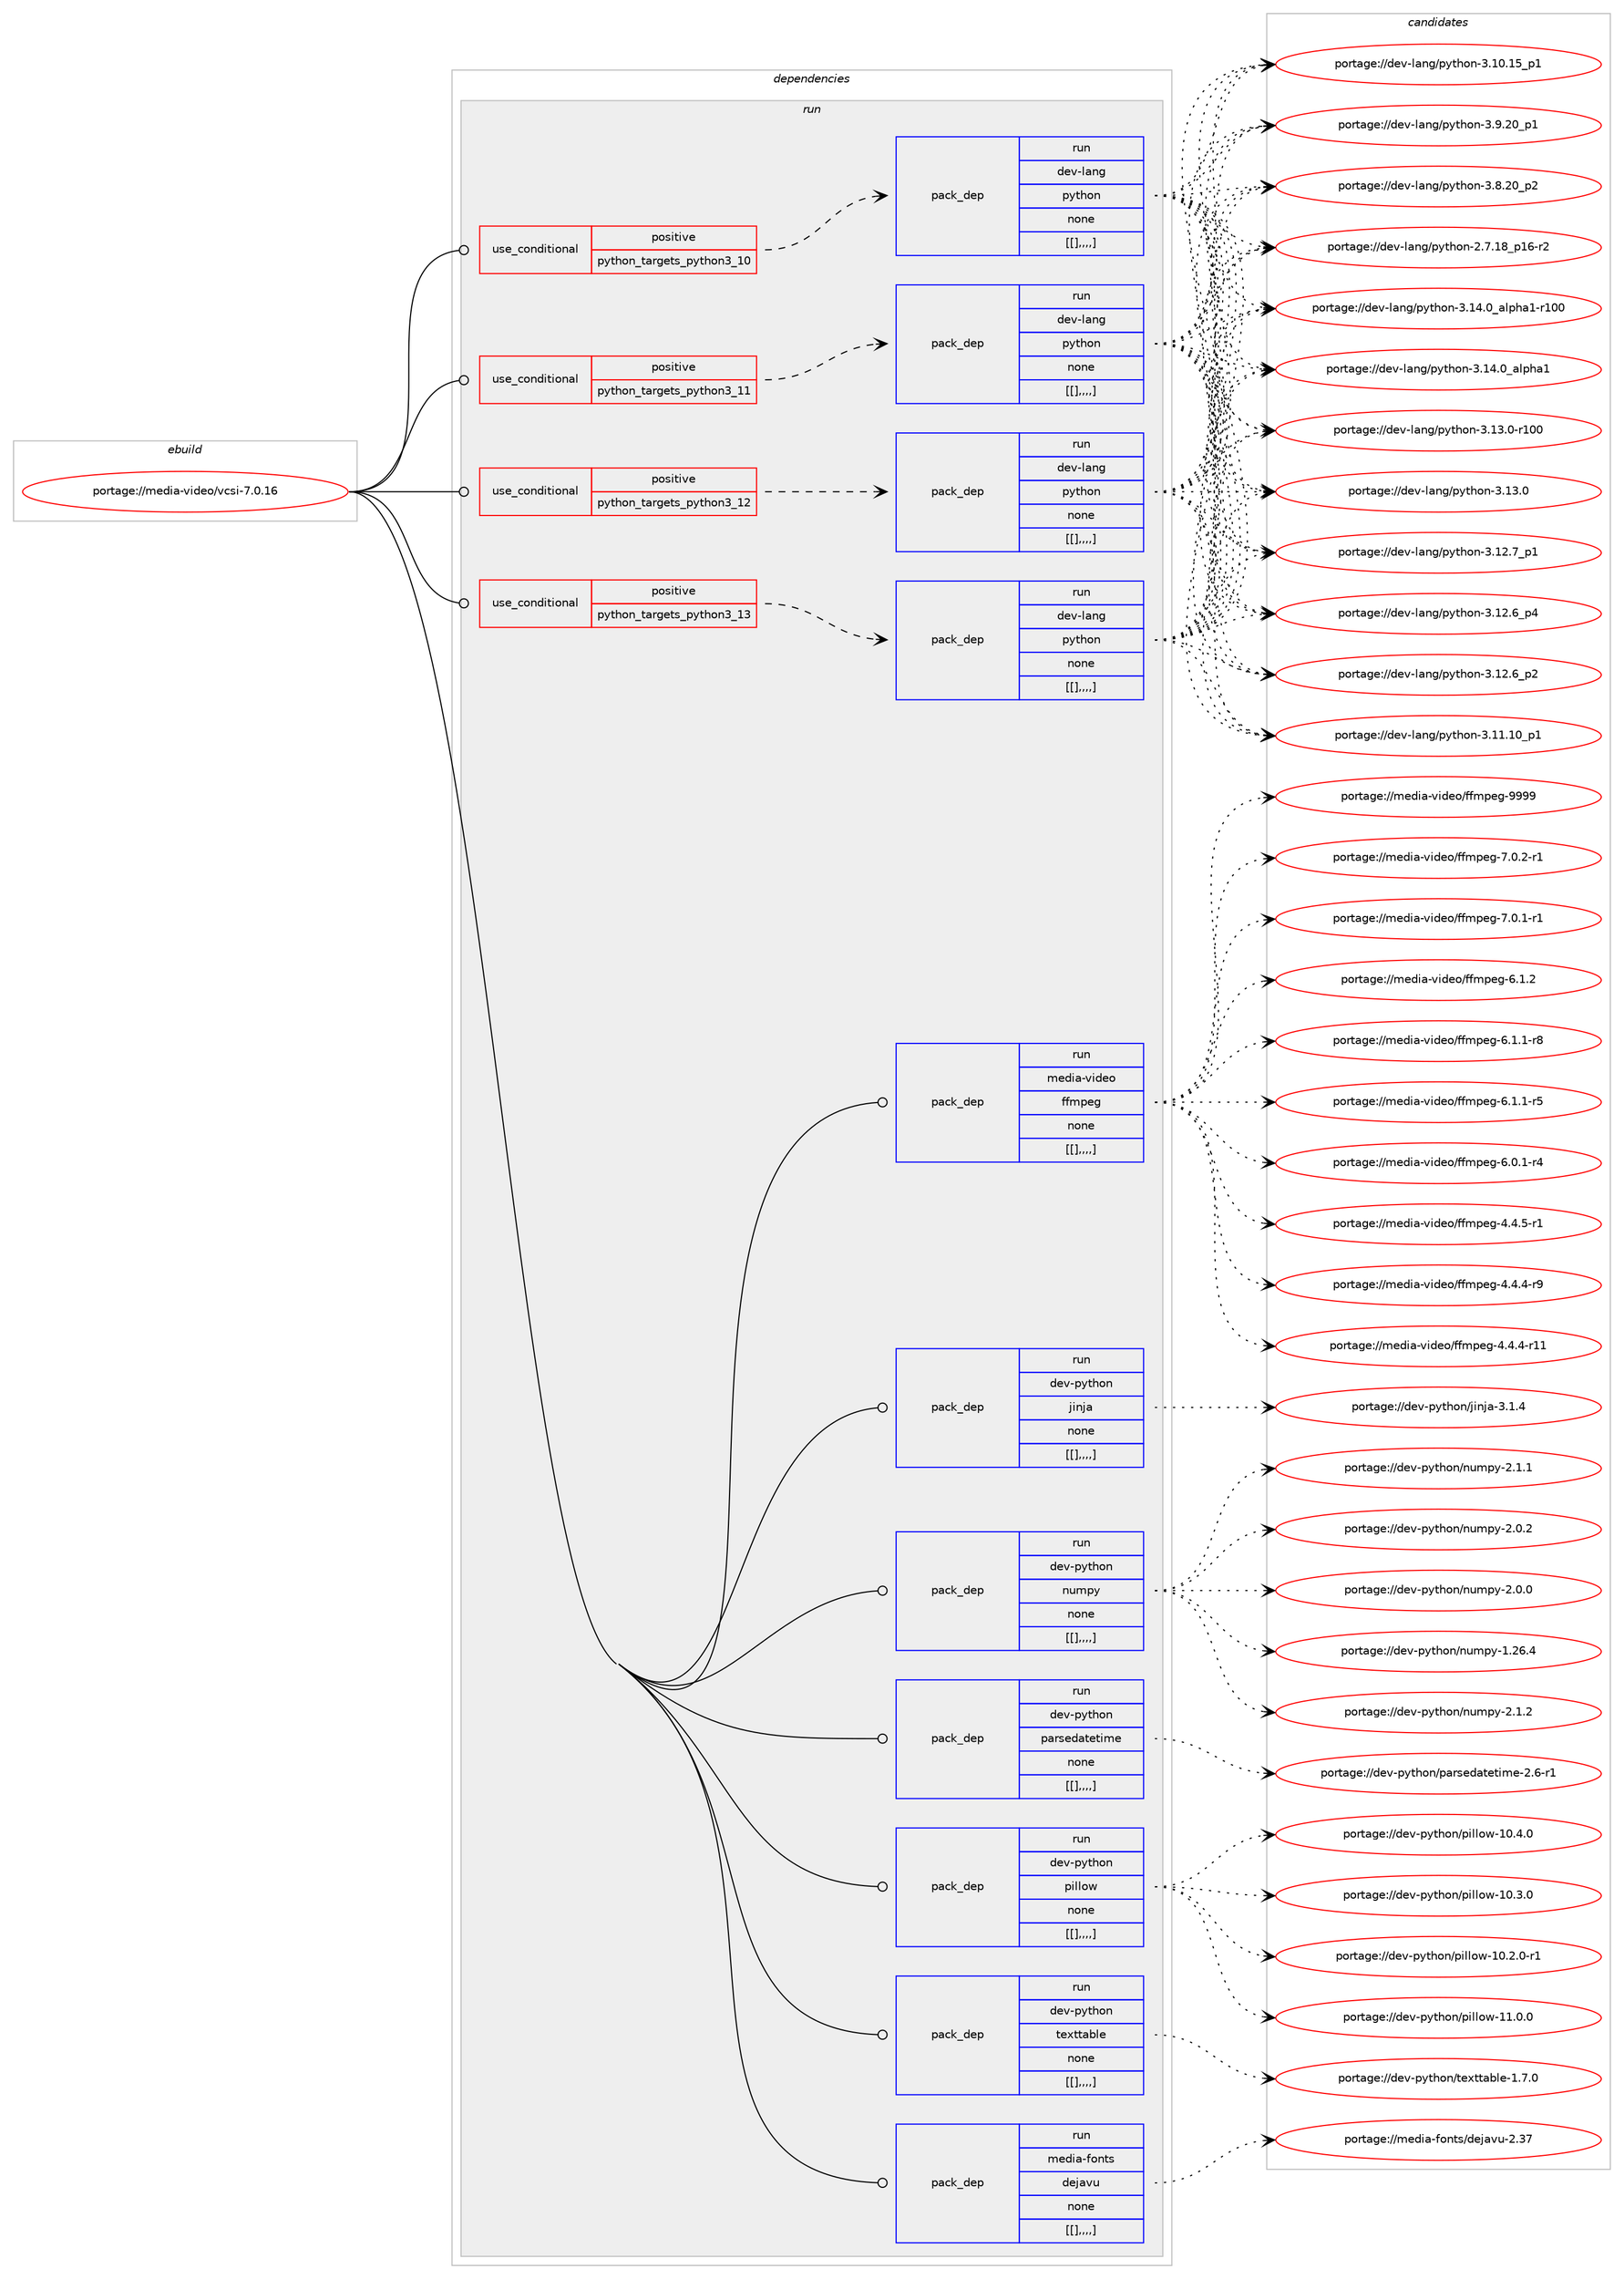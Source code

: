 digraph prolog {

# *************
# Graph options
# *************

newrank=true;
concentrate=true;
compound=true;
graph [rankdir=LR,fontname=Helvetica,fontsize=10,ranksep=1.5];#, ranksep=2.5, nodesep=0.2];
edge  [arrowhead=vee];
node  [fontname=Helvetica,fontsize=10];

# **********
# The ebuild
# **********

subgraph cluster_leftcol {
color=gray;
label=<<i>ebuild</i>>;
id [label="portage://media-video/vcsi-7.0.16", color=red, width=4, href="../media-video/vcsi-7.0.16.svg"];
}

# ****************
# The dependencies
# ****************

subgraph cluster_midcol {
color=gray;
label=<<i>dependencies</i>>;
subgraph cluster_compile {
fillcolor="#eeeeee";
style=filled;
label=<<i>compile</i>>;
}
subgraph cluster_compileandrun {
fillcolor="#eeeeee";
style=filled;
label=<<i>compile and run</i>>;
}
subgraph cluster_run {
fillcolor="#eeeeee";
style=filled;
label=<<i>run</i>>;
subgraph cond90677 {
dependency353937 [label=<<TABLE BORDER="0" CELLBORDER="1" CELLSPACING="0" CELLPADDING="4"><TR><TD ROWSPAN="3" CELLPADDING="10">use_conditional</TD></TR><TR><TD>positive</TD></TR><TR><TD>python_targets_python3_10</TD></TR></TABLE>>, shape=none, color=red];
subgraph pack260464 {
dependency354017 [label=<<TABLE BORDER="0" CELLBORDER="1" CELLSPACING="0" CELLPADDING="4" WIDTH="220"><TR><TD ROWSPAN="6" CELLPADDING="30">pack_dep</TD></TR><TR><TD WIDTH="110">run</TD></TR><TR><TD>dev-lang</TD></TR><TR><TD>python</TD></TR><TR><TD>none</TD></TR><TR><TD>[[],,,,]</TD></TR></TABLE>>, shape=none, color=blue];
}
dependency353937:e -> dependency354017:w [weight=20,style="dashed",arrowhead="vee"];
}
id:e -> dependency353937:w [weight=20,style="solid",arrowhead="odot"];
subgraph cond90709 {
dependency354044 [label=<<TABLE BORDER="0" CELLBORDER="1" CELLSPACING="0" CELLPADDING="4"><TR><TD ROWSPAN="3" CELLPADDING="10">use_conditional</TD></TR><TR><TD>positive</TD></TR><TR><TD>python_targets_python3_11</TD></TR></TABLE>>, shape=none, color=red];
subgraph pack260531 {
dependency354064 [label=<<TABLE BORDER="0" CELLBORDER="1" CELLSPACING="0" CELLPADDING="4" WIDTH="220"><TR><TD ROWSPAN="6" CELLPADDING="30">pack_dep</TD></TR><TR><TD WIDTH="110">run</TD></TR><TR><TD>dev-lang</TD></TR><TR><TD>python</TD></TR><TR><TD>none</TD></TR><TR><TD>[[],,,,]</TD></TR></TABLE>>, shape=none, color=blue];
}
dependency354044:e -> dependency354064:w [weight=20,style="dashed",arrowhead="vee"];
}
id:e -> dependency354044:w [weight=20,style="solid",arrowhead="odot"];
subgraph cond90724 {
dependency354087 [label=<<TABLE BORDER="0" CELLBORDER="1" CELLSPACING="0" CELLPADDING="4"><TR><TD ROWSPAN="3" CELLPADDING="10">use_conditional</TD></TR><TR><TD>positive</TD></TR><TR><TD>python_targets_python3_12</TD></TR></TABLE>>, shape=none, color=red];
subgraph pack260546 {
dependency354090 [label=<<TABLE BORDER="0" CELLBORDER="1" CELLSPACING="0" CELLPADDING="4" WIDTH="220"><TR><TD ROWSPAN="6" CELLPADDING="30">pack_dep</TD></TR><TR><TD WIDTH="110">run</TD></TR><TR><TD>dev-lang</TD></TR><TR><TD>python</TD></TR><TR><TD>none</TD></TR><TR><TD>[[],,,,]</TD></TR></TABLE>>, shape=none, color=blue];
}
dependency354087:e -> dependency354090:w [weight=20,style="dashed",arrowhead="vee"];
}
id:e -> dependency354087:w [weight=20,style="solid",arrowhead="odot"];
subgraph cond90727 {
dependency354111 [label=<<TABLE BORDER="0" CELLBORDER="1" CELLSPACING="0" CELLPADDING="4"><TR><TD ROWSPAN="3" CELLPADDING="10">use_conditional</TD></TR><TR><TD>positive</TD></TR><TR><TD>python_targets_python3_13</TD></TR></TABLE>>, shape=none, color=red];
subgraph pack260560 {
dependency354113 [label=<<TABLE BORDER="0" CELLBORDER="1" CELLSPACING="0" CELLPADDING="4" WIDTH="220"><TR><TD ROWSPAN="6" CELLPADDING="30">pack_dep</TD></TR><TR><TD WIDTH="110">run</TD></TR><TR><TD>dev-lang</TD></TR><TR><TD>python</TD></TR><TR><TD>none</TD></TR><TR><TD>[[],,,,]</TD></TR></TABLE>>, shape=none, color=blue];
}
dependency354111:e -> dependency354113:w [weight=20,style="dashed",arrowhead="vee"];
}
id:e -> dependency354111:w [weight=20,style="solid",arrowhead="odot"];
subgraph pack260577 {
dependency354172 [label=<<TABLE BORDER="0" CELLBORDER="1" CELLSPACING="0" CELLPADDING="4" WIDTH="220"><TR><TD ROWSPAN="6" CELLPADDING="30">pack_dep</TD></TR><TR><TD WIDTH="110">run</TD></TR><TR><TD>dev-python</TD></TR><TR><TD>jinja</TD></TR><TR><TD>none</TD></TR><TR><TD>[[],,,,]</TD></TR></TABLE>>, shape=none, color=blue];
}
id:e -> dependency354172:w [weight=20,style="solid",arrowhead="odot"];
subgraph pack260608 {
dependency354215 [label=<<TABLE BORDER="0" CELLBORDER="1" CELLSPACING="0" CELLPADDING="4" WIDTH="220"><TR><TD ROWSPAN="6" CELLPADDING="30">pack_dep</TD></TR><TR><TD WIDTH="110">run</TD></TR><TR><TD>dev-python</TD></TR><TR><TD>numpy</TD></TR><TR><TD>none</TD></TR><TR><TD>[[],,,,]</TD></TR></TABLE>>, shape=none, color=blue];
}
id:e -> dependency354215:w [weight=20,style="solid",arrowhead="odot"];
subgraph pack260660 {
dependency354257 [label=<<TABLE BORDER="0" CELLBORDER="1" CELLSPACING="0" CELLPADDING="4" WIDTH="220"><TR><TD ROWSPAN="6" CELLPADDING="30">pack_dep</TD></TR><TR><TD WIDTH="110">run</TD></TR><TR><TD>dev-python</TD></TR><TR><TD>parsedatetime</TD></TR><TR><TD>none</TD></TR><TR><TD>[[],,,,]</TD></TR></TABLE>>, shape=none, color=blue];
}
id:e -> dependency354257:w [weight=20,style="solid",arrowhead="odot"];
subgraph pack260685 {
dependency354349 [label=<<TABLE BORDER="0" CELLBORDER="1" CELLSPACING="0" CELLPADDING="4" WIDTH="220"><TR><TD ROWSPAN="6" CELLPADDING="30">pack_dep</TD></TR><TR><TD WIDTH="110">run</TD></TR><TR><TD>dev-python</TD></TR><TR><TD>pillow</TD></TR><TR><TD>none</TD></TR><TR><TD>[[],,,,]</TD></TR></TABLE>>, shape=none, color=blue];
}
id:e -> dependency354349:w [weight=20,style="solid",arrowhead="odot"];
subgraph pack260735 {
dependency354392 [label=<<TABLE BORDER="0" CELLBORDER="1" CELLSPACING="0" CELLPADDING="4" WIDTH="220"><TR><TD ROWSPAN="6" CELLPADDING="30">pack_dep</TD></TR><TR><TD WIDTH="110">run</TD></TR><TR><TD>dev-python</TD></TR><TR><TD>texttable</TD></TR><TR><TD>none</TD></TR><TR><TD>[[],,,,]</TD></TR></TABLE>>, shape=none, color=blue];
}
id:e -> dependency354392:w [weight=20,style="solid",arrowhead="odot"];
subgraph pack260777 {
dependency354450 [label=<<TABLE BORDER="0" CELLBORDER="1" CELLSPACING="0" CELLPADDING="4" WIDTH="220"><TR><TD ROWSPAN="6" CELLPADDING="30">pack_dep</TD></TR><TR><TD WIDTH="110">run</TD></TR><TR><TD>media-fonts</TD></TR><TR><TD>dejavu</TD></TR><TR><TD>none</TD></TR><TR><TD>[[],,,,]</TD></TR></TABLE>>, shape=none, color=blue];
}
id:e -> dependency354450:w [weight=20,style="solid",arrowhead="odot"];
subgraph pack260794 {
dependency354452 [label=<<TABLE BORDER="0" CELLBORDER="1" CELLSPACING="0" CELLPADDING="4" WIDTH="220"><TR><TD ROWSPAN="6" CELLPADDING="30">pack_dep</TD></TR><TR><TD WIDTH="110">run</TD></TR><TR><TD>media-video</TD></TR><TR><TD>ffmpeg</TD></TR><TR><TD>none</TD></TR><TR><TD>[[],,,,]</TD></TR></TABLE>>, shape=none, color=blue];
}
id:e -> dependency354452:w [weight=20,style="solid",arrowhead="odot"];
}
}

# **************
# The candidates
# **************

subgraph cluster_choices {
rank=same;
color=gray;
label=<<i>candidates</i>>;

subgraph choice258509 {
color=black;
nodesep=1;
choice100101118451089711010347112121116104111110455146495246489597108112104974945114494848 [label="portage://dev-lang/python-3.14.0_alpha1-r100", color=red, width=4,href="../dev-lang/python-3.14.0_alpha1-r100.svg"];
choice1001011184510897110103471121211161041111104551464952464895971081121049749 [label="portage://dev-lang/python-3.14.0_alpha1", color=red, width=4,href="../dev-lang/python-3.14.0_alpha1.svg"];
choice1001011184510897110103471121211161041111104551464951464845114494848 [label="portage://dev-lang/python-3.13.0-r100", color=red, width=4,href="../dev-lang/python-3.13.0-r100.svg"];
choice10010111845108971101034711212111610411111045514649514648 [label="portage://dev-lang/python-3.13.0", color=red, width=4,href="../dev-lang/python-3.13.0.svg"];
choice100101118451089711010347112121116104111110455146495046559511249 [label="portage://dev-lang/python-3.12.7_p1", color=red, width=4,href="../dev-lang/python-3.12.7_p1.svg"];
choice100101118451089711010347112121116104111110455146495046549511252 [label="portage://dev-lang/python-3.12.6_p4", color=red, width=4,href="../dev-lang/python-3.12.6_p4.svg"];
choice100101118451089711010347112121116104111110455146495046549511250 [label="portage://dev-lang/python-3.12.6_p2", color=red, width=4,href="../dev-lang/python-3.12.6_p2.svg"];
choice10010111845108971101034711212111610411111045514649494649489511249 [label="portage://dev-lang/python-3.11.10_p1", color=red, width=4,href="../dev-lang/python-3.11.10_p1.svg"];
choice10010111845108971101034711212111610411111045514649484649539511249 [label="portage://dev-lang/python-3.10.15_p1", color=red, width=4,href="../dev-lang/python-3.10.15_p1.svg"];
choice100101118451089711010347112121116104111110455146574650489511249 [label="portage://dev-lang/python-3.9.20_p1", color=red, width=4,href="../dev-lang/python-3.9.20_p1.svg"];
choice100101118451089711010347112121116104111110455146564650489511250 [label="portage://dev-lang/python-3.8.20_p2", color=red, width=4,href="../dev-lang/python-3.8.20_p2.svg"];
choice100101118451089711010347112121116104111110455046554649569511249544511450 [label="portage://dev-lang/python-2.7.18_p16-r2", color=red, width=4,href="../dev-lang/python-2.7.18_p16-r2.svg"];
dependency354017:e -> choice100101118451089711010347112121116104111110455146495246489597108112104974945114494848:w [style=dotted,weight="100"];
dependency354017:e -> choice1001011184510897110103471121211161041111104551464952464895971081121049749:w [style=dotted,weight="100"];
dependency354017:e -> choice1001011184510897110103471121211161041111104551464951464845114494848:w [style=dotted,weight="100"];
dependency354017:e -> choice10010111845108971101034711212111610411111045514649514648:w [style=dotted,weight="100"];
dependency354017:e -> choice100101118451089711010347112121116104111110455146495046559511249:w [style=dotted,weight="100"];
dependency354017:e -> choice100101118451089711010347112121116104111110455146495046549511252:w [style=dotted,weight="100"];
dependency354017:e -> choice100101118451089711010347112121116104111110455146495046549511250:w [style=dotted,weight="100"];
dependency354017:e -> choice10010111845108971101034711212111610411111045514649494649489511249:w [style=dotted,weight="100"];
dependency354017:e -> choice10010111845108971101034711212111610411111045514649484649539511249:w [style=dotted,weight="100"];
dependency354017:e -> choice100101118451089711010347112121116104111110455146574650489511249:w [style=dotted,weight="100"];
dependency354017:e -> choice100101118451089711010347112121116104111110455146564650489511250:w [style=dotted,weight="100"];
dependency354017:e -> choice100101118451089711010347112121116104111110455046554649569511249544511450:w [style=dotted,weight="100"];
}
subgraph choice258517 {
color=black;
nodesep=1;
choice100101118451089711010347112121116104111110455146495246489597108112104974945114494848 [label="portage://dev-lang/python-3.14.0_alpha1-r100", color=red, width=4,href="../dev-lang/python-3.14.0_alpha1-r100.svg"];
choice1001011184510897110103471121211161041111104551464952464895971081121049749 [label="portage://dev-lang/python-3.14.0_alpha1", color=red, width=4,href="../dev-lang/python-3.14.0_alpha1.svg"];
choice1001011184510897110103471121211161041111104551464951464845114494848 [label="portage://dev-lang/python-3.13.0-r100", color=red, width=4,href="../dev-lang/python-3.13.0-r100.svg"];
choice10010111845108971101034711212111610411111045514649514648 [label="portage://dev-lang/python-3.13.0", color=red, width=4,href="../dev-lang/python-3.13.0.svg"];
choice100101118451089711010347112121116104111110455146495046559511249 [label="portage://dev-lang/python-3.12.7_p1", color=red, width=4,href="../dev-lang/python-3.12.7_p1.svg"];
choice100101118451089711010347112121116104111110455146495046549511252 [label="portage://dev-lang/python-3.12.6_p4", color=red, width=4,href="../dev-lang/python-3.12.6_p4.svg"];
choice100101118451089711010347112121116104111110455146495046549511250 [label="portage://dev-lang/python-3.12.6_p2", color=red, width=4,href="../dev-lang/python-3.12.6_p2.svg"];
choice10010111845108971101034711212111610411111045514649494649489511249 [label="portage://dev-lang/python-3.11.10_p1", color=red, width=4,href="../dev-lang/python-3.11.10_p1.svg"];
choice10010111845108971101034711212111610411111045514649484649539511249 [label="portage://dev-lang/python-3.10.15_p1", color=red, width=4,href="../dev-lang/python-3.10.15_p1.svg"];
choice100101118451089711010347112121116104111110455146574650489511249 [label="portage://dev-lang/python-3.9.20_p1", color=red, width=4,href="../dev-lang/python-3.9.20_p1.svg"];
choice100101118451089711010347112121116104111110455146564650489511250 [label="portage://dev-lang/python-3.8.20_p2", color=red, width=4,href="../dev-lang/python-3.8.20_p2.svg"];
choice100101118451089711010347112121116104111110455046554649569511249544511450 [label="portage://dev-lang/python-2.7.18_p16-r2", color=red, width=4,href="../dev-lang/python-2.7.18_p16-r2.svg"];
dependency354064:e -> choice100101118451089711010347112121116104111110455146495246489597108112104974945114494848:w [style=dotted,weight="100"];
dependency354064:e -> choice1001011184510897110103471121211161041111104551464952464895971081121049749:w [style=dotted,weight="100"];
dependency354064:e -> choice1001011184510897110103471121211161041111104551464951464845114494848:w [style=dotted,weight="100"];
dependency354064:e -> choice10010111845108971101034711212111610411111045514649514648:w [style=dotted,weight="100"];
dependency354064:e -> choice100101118451089711010347112121116104111110455146495046559511249:w [style=dotted,weight="100"];
dependency354064:e -> choice100101118451089711010347112121116104111110455146495046549511252:w [style=dotted,weight="100"];
dependency354064:e -> choice100101118451089711010347112121116104111110455146495046549511250:w [style=dotted,weight="100"];
dependency354064:e -> choice10010111845108971101034711212111610411111045514649494649489511249:w [style=dotted,weight="100"];
dependency354064:e -> choice10010111845108971101034711212111610411111045514649484649539511249:w [style=dotted,weight="100"];
dependency354064:e -> choice100101118451089711010347112121116104111110455146574650489511249:w [style=dotted,weight="100"];
dependency354064:e -> choice100101118451089711010347112121116104111110455146564650489511250:w [style=dotted,weight="100"];
dependency354064:e -> choice100101118451089711010347112121116104111110455046554649569511249544511450:w [style=dotted,weight="100"];
}
subgraph choice258536 {
color=black;
nodesep=1;
choice100101118451089711010347112121116104111110455146495246489597108112104974945114494848 [label="portage://dev-lang/python-3.14.0_alpha1-r100", color=red, width=4,href="../dev-lang/python-3.14.0_alpha1-r100.svg"];
choice1001011184510897110103471121211161041111104551464952464895971081121049749 [label="portage://dev-lang/python-3.14.0_alpha1", color=red, width=4,href="../dev-lang/python-3.14.0_alpha1.svg"];
choice1001011184510897110103471121211161041111104551464951464845114494848 [label="portage://dev-lang/python-3.13.0-r100", color=red, width=4,href="../dev-lang/python-3.13.0-r100.svg"];
choice10010111845108971101034711212111610411111045514649514648 [label="portage://dev-lang/python-3.13.0", color=red, width=4,href="../dev-lang/python-3.13.0.svg"];
choice100101118451089711010347112121116104111110455146495046559511249 [label="portage://dev-lang/python-3.12.7_p1", color=red, width=4,href="../dev-lang/python-3.12.7_p1.svg"];
choice100101118451089711010347112121116104111110455146495046549511252 [label="portage://dev-lang/python-3.12.6_p4", color=red, width=4,href="../dev-lang/python-3.12.6_p4.svg"];
choice100101118451089711010347112121116104111110455146495046549511250 [label="portage://dev-lang/python-3.12.6_p2", color=red, width=4,href="../dev-lang/python-3.12.6_p2.svg"];
choice10010111845108971101034711212111610411111045514649494649489511249 [label="portage://dev-lang/python-3.11.10_p1", color=red, width=4,href="../dev-lang/python-3.11.10_p1.svg"];
choice10010111845108971101034711212111610411111045514649484649539511249 [label="portage://dev-lang/python-3.10.15_p1", color=red, width=4,href="../dev-lang/python-3.10.15_p1.svg"];
choice100101118451089711010347112121116104111110455146574650489511249 [label="portage://dev-lang/python-3.9.20_p1", color=red, width=4,href="../dev-lang/python-3.9.20_p1.svg"];
choice100101118451089711010347112121116104111110455146564650489511250 [label="portage://dev-lang/python-3.8.20_p2", color=red, width=4,href="../dev-lang/python-3.8.20_p2.svg"];
choice100101118451089711010347112121116104111110455046554649569511249544511450 [label="portage://dev-lang/python-2.7.18_p16-r2", color=red, width=4,href="../dev-lang/python-2.7.18_p16-r2.svg"];
dependency354090:e -> choice100101118451089711010347112121116104111110455146495246489597108112104974945114494848:w [style=dotted,weight="100"];
dependency354090:e -> choice1001011184510897110103471121211161041111104551464952464895971081121049749:w [style=dotted,weight="100"];
dependency354090:e -> choice1001011184510897110103471121211161041111104551464951464845114494848:w [style=dotted,weight="100"];
dependency354090:e -> choice10010111845108971101034711212111610411111045514649514648:w [style=dotted,weight="100"];
dependency354090:e -> choice100101118451089711010347112121116104111110455146495046559511249:w [style=dotted,weight="100"];
dependency354090:e -> choice100101118451089711010347112121116104111110455146495046549511252:w [style=dotted,weight="100"];
dependency354090:e -> choice100101118451089711010347112121116104111110455146495046549511250:w [style=dotted,weight="100"];
dependency354090:e -> choice10010111845108971101034711212111610411111045514649494649489511249:w [style=dotted,weight="100"];
dependency354090:e -> choice10010111845108971101034711212111610411111045514649484649539511249:w [style=dotted,weight="100"];
dependency354090:e -> choice100101118451089711010347112121116104111110455146574650489511249:w [style=dotted,weight="100"];
dependency354090:e -> choice100101118451089711010347112121116104111110455146564650489511250:w [style=dotted,weight="100"];
dependency354090:e -> choice100101118451089711010347112121116104111110455046554649569511249544511450:w [style=dotted,weight="100"];
}
subgraph choice258557 {
color=black;
nodesep=1;
choice100101118451089711010347112121116104111110455146495246489597108112104974945114494848 [label="portage://dev-lang/python-3.14.0_alpha1-r100", color=red, width=4,href="../dev-lang/python-3.14.0_alpha1-r100.svg"];
choice1001011184510897110103471121211161041111104551464952464895971081121049749 [label="portage://dev-lang/python-3.14.0_alpha1", color=red, width=4,href="../dev-lang/python-3.14.0_alpha1.svg"];
choice1001011184510897110103471121211161041111104551464951464845114494848 [label="portage://dev-lang/python-3.13.0-r100", color=red, width=4,href="../dev-lang/python-3.13.0-r100.svg"];
choice10010111845108971101034711212111610411111045514649514648 [label="portage://dev-lang/python-3.13.0", color=red, width=4,href="../dev-lang/python-3.13.0.svg"];
choice100101118451089711010347112121116104111110455146495046559511249 [label="portage://dev-lang/python-3.12.7_p1", color=red, width=4,href="../dev-lang/python-3.12.7_p1.svg"];
choice100101118451089711010347112121116104111110455146495046549511252 [label="portage://dev-lang/python-3.12.6_p4", color=red, width=4,href="../dev-lang/python-3.12.6_p4.svg"];
choice100101118451089711010347112121116104111110455146495046549511250 [label="portage://dev-lang/python-3.12.6_p2", color=red, width=4,href="../dev-lang/python-3.12.6_p2.svg"];
choice10010111845108971101034711212111610411111045514649494649489511249 [label="portage://dev-lang/python-3.11.10_p1", color=red, width=4,href="../dev-lang/python-3.11.10_p1.svg"];
choice10010111845108971101034711212111610411111045514649484649539511249 [label="portage://dev-lang/python-3.10.15_p1", color=red, width=4,href="../dev-lang/python-3.10.15_p1.svg"];
choice100101118451089711010347112121116104111110455146574650489511249 [label="portage://dev-lang/python-3.9.20_p1", color=red, width=4,href="../dev-lang/python-3.9.20_p1.svg"];
choice100101118451089711010347112121116104111110455146564650489511250 [label="portage://dev-lang/python-3.8.20_p2", color=red, width=4,href="../dev-lang/python-3.8.20_p2.svg"];
choice100101118451089711010347112121116104111110455046554649569511249544511450 [label="portage://dev-lang/python-2.7.18_p16-r2", color=red, width=4,href="../dev-lang/python-2.7.18_p16-r2.svg"];
dependency354113:e -> choice100101118451089711010347112121116104111110455146495246489597108112104974945114494848:w [style=dotted,weight="100"];
dependency354113:e -> choice1001011184510897110103471121211161041111104551464952464895971081121049749:w [style=dotted,weight="100"];
dependency354113:e -> choice1001011184510897110103471121211161041111104551464951464845114494848:w [style=dotted,weight="100"];
dependency354113:e -> choice10010111845108971101034711212111610411111045514649514648:w [style=dotted,weight="100"];
dependency354113:e -> choice100101118451089711010347112121116104111110455146495046559511249:w [style=dotted,weight="100"];
dependency354113:e -> choice100101118451089711010347112121116104111110455146495046549511252:w [style=dotted,weight="100"];
dependency354113:e -> choice100101118451089711010347112121116104111110455146495046549511250:w [style=dotted,weight="100"];
dependency354113:e -> choice10010111845108971101034711212111610411111045514649494649489511249:w [style=dotted,weight="100"];
dependency354113:e -> choice10010111845108971101034711212111610411111045514649484649539511249:w [style=dotted,weight="100"];
dependency354113:e -> choice100101118451089711010347112121116104111110455146574650489511249:w [style=dotted,weight="100"];
dependency354113:e -> choice100101118451089711010347112121116104111110455146564650489511250:w [style=dotted,weight="100"];
dependency354113:e -> choice100101118451089711010347112121116104111110455046554649569511249544511450:w [style=dotted,weight="100"];
}
subgraph choice258583 {
color=black;
nodesep=1;
choice100101118451121211161041111104710610511010697455146494652 [label="portage://dev-python/jinja-3.1.4", color=red, width=4,href="../dev-python/jinja-3.1.4.svg"];
dependency354172:e -> choice100101118451121211161041111104710610511010697455146494652:w [style=dotted,weight="100"];
}
subgraph choice258619 {
color=black;
nodesep=1;
choice1001011184511212111610411111047110117109112121455046494650 [label="portage://dev-python/numpy-2.1.2", color=red, width=4,href="../dev-python/numpy-2.1.2.svg"];
choice1001011184511212111610411111047110117109112121455046494649 [label="portage://dev-python/numpy-2.1.1", color=red, width=4,href="../dev-python/numpy-2.1.1.svg"];
choice1001011184511212111610411111047110117109112121455046484650 [label="portage://dev-python/numpy-2.0.2", color=red, width=4,href="../dev-python/numpy-2.0.2.svg"];
choice1001011184511212111610411111047110117109112121455046484648 [label="portage://dev-python/numpy-2.0.0", color=red, width=4,href="../dev-python/numpy-2.0.0.svg"];
choice100101118451121211161041111104711011710911212145494650544652 [label="portage://dev-python/numpy-1.26.4", color=red, width=4,href="../dev-python/numpy-1.26.4.svg"];
dependency354215:e -> choice1001011184511212111610411111047110117109112121455046494650:w [style=dotted,weight="100"];
dependency354215:e -> choice1001011184511212111610411111047110117109112121455046494649:w [style=dotted,weight="100"];
dependency354215:e -> choice1001011184511212111610411111047110117109112121455046484650:w [style=dotted,weight="100"];
dependency354215:e -> choice1001011184511212111610411111047110117109112121455046484648:w [style=dotted,weight="100"];
dependency354215:e -> choice100101118451121211161041111104711011710911212145494650544652:w [style=dotted,weight="100"];
}
subgraph choice258640 {
color=black;
nodesep=1;
choice10010111845112121116104111110471129711411510110097116101116105109101455046544511449 [label="portage://dev-python/parsedatetime-2.6-r1", color=red, width=4,href="../dev-python/parsedatetime-2.6-r1.svg"];
dependency354257:e -> choice10010111845112121116104111110471129711411510110097116101116105109101455046544511449:w [style=dotted,weight="100"];
}
subgraph choice258666 {
color=black;
nodesep=1;
choice100101118451121211161041111104711210510810811111945494946484648 [label="portage://dev-python/pillow-11.0.0", color=red, width=4,href="../dev-python/pillow-11.0.0.svg"];
choice100101118451121211161041111104711210510810811111945494846524648 [label="portage://dev-python/pillow-10.4.0", color=red, width=4,href="../dev-python/pillow-10.4.0.svg"];
choice100101118451121211161041111104711210510810811111945494846514648 [label="portage://dev-python/pillow-10.3.0", color=red, width=4,href="../dev-python/pillow-10.3.0.svg"];
choice1001011184511212111610411111047112105108108111119454948465046484511449 [label="portage://dev-python/pillow-10.2.0-r1", color=red, width=4,href="../dev-python/pillow-10.2.0-r1.svg"];
dependency354349:e -> choice100101118451121211161041111104711210510810811111945494946484648:w [style=dotted,weight="100"];
dependency354349:e -> choice100101118451121211161041111104711210510810811111945494846524648:w [style=dotted,weight="100"];
dependency354349:e -> choice100101118451121211161041111104711210510810811111945494846514648:w [style=dotted,weight="100"];
dependency354349:e -> choice1001011184511212111610411111047112105108108111119454948465046484511449:w [style=dotted,weight="100"];
}
subgraph choice258674 {
color=black;
nodesep=1;
choice10010111845112121116104111110471161011201161169798108101454946554648 [label="portage://dev-python/texttable-1.7.0", color=red, width=4,href="../dev-python/texttable-1.7.0.svg"];
dependency354392:e -> choice10010111845112121116104111110471161011201161169798108101454946554648:w [style=dotted,weight="100"];
}
subgraph choice258675 {
color=black;
nodesep=1;
choice109101100105974510211111011611547100101106971181174550465155 [label="portage://media-fonts/dejavu-2.37", color=red, width=4,href="../media-fonts/dejavu-2.37.svg"];
dependency354450:e -> choice109101100105974510211111011611547100101106971181174550465155:w [style=dotted,weight="100"];
}
subgraph choice258687 {
color=black;
nodesep=1;
choice1091011001059745118105100101111471021021091121011034557575757 [label="portage://media-video/ffmpeg-9999", color=red, width=4,href="../media-video/ffmpeg-9999.svg"];
choice1091011001059745118105100101111471021021091121011034555464846504511449 [label="portage://media-video/ffmpeg-7.0.2-r1", color=red, width=4,href="../media-video/ffmpeg-7.0.2-r1.svg"];
choice1091011001059745118105100101111471021021091121011034555464846494511449 [label="portage://media-video/ffmpeg-7.0.1-r1", color=red, width=4,href="../media-video/ffmpeg-7.0.1-r1.svg"];
choice109101100105974511810510010111147102102109112101103455446494650 [label="portage://media-video/ffmpeg-6.1.2", color=red, width=4,href="../media-video/ffmpeg-6.1.2.svg"];
choice1091011001059745118105100101111471021021091121011034554464946494511456 [label="portage://media-video/ffmpeg-6.1.1-r8", color=red, width=4,href="../media-video/ffmpeg-6.1.1-r8.svg"];
choice1091011001059745118105100101111471021021091121011034554464946494511453 [label="portage://media-video/ffmpeg-6.1.1-r5", color=red, width=4,href="../media-video/ffmpeg-6.1.1-r5.svg"];
choice1091011001059745118105100101111471021021091121011034554464846494511452 [label="portage://media-video/ffmpeg-6.0.1-r4", color=red, width=4,href="../media-video/ffmpeg-6.0.1-r4.svg"];
choice1091011001059745118105100101111471021021091121011034552465246534511449 [label="portage://media-video/ffmpeg-4.4.5-r1", color=red, width=4,href="../media-video/ffmpeg-4.4.5-r1.svg"];
choice1091011001059745118105100101111471021021091121011034552465246524511457 [label="portage://media-video/ffmpeg-4.4.4-r9", color=red, width=4,href="../media-video/ffmpeg-4.4.4-r9.svg"];
choice109101100105974511810510010111147102102109112101103455246524652451144949 [label="portage://media-video/ffmpeg-4.4.4-r11", color=red, width=4,href="../media-video/ffmpeg-4.4.4-r11.svg"];
dependency354452:e -> choice1091011001059745118105100101111471021021091121011034557575757:w [style=dotted,weight="100"];
dependency354452:e -> choice1091011001059745118105100101111471021021091121011034555464846504511449:w [style=dotted,weight="100"];
dependency354452:e -> choice1091011001059745118105100101111471021021091121011034555464846494511449:w [style=dotted,weight="100"];
dependency354452:e -> choice109101100105974511810510010111147102102109112101103455446494650:w [style=dotted,weight="100"];
dependency354452:e -> choice1091011001059745118105100101111471021021091121011034554464946494511456:w [style=dotted,weight="100"];
dependency354452:e -> choice1091011001059745118105100101111471021021091121011034554464946494511453:w [style=dotted,weight="100"];
dependency354452:e -> choice1091011001059745118105100101111471021021091121011034554464846494511452:w [style=dotted,weight="100"];
dependency354452:e -> choice1091011001059745118105100101111471021021091121011034552465246534511449:w [style=dotted,weight="100"];
dependency354452:e -> choice1091011001059745118105100101111471021021091121011034552465246524511457:w [style=dotted,weight="100"];
dependency354452:e -> choice109101100105974511810510010111147102102109112101103455246524652451144949:w [style=dotted,weight="100"];
}
}

}
